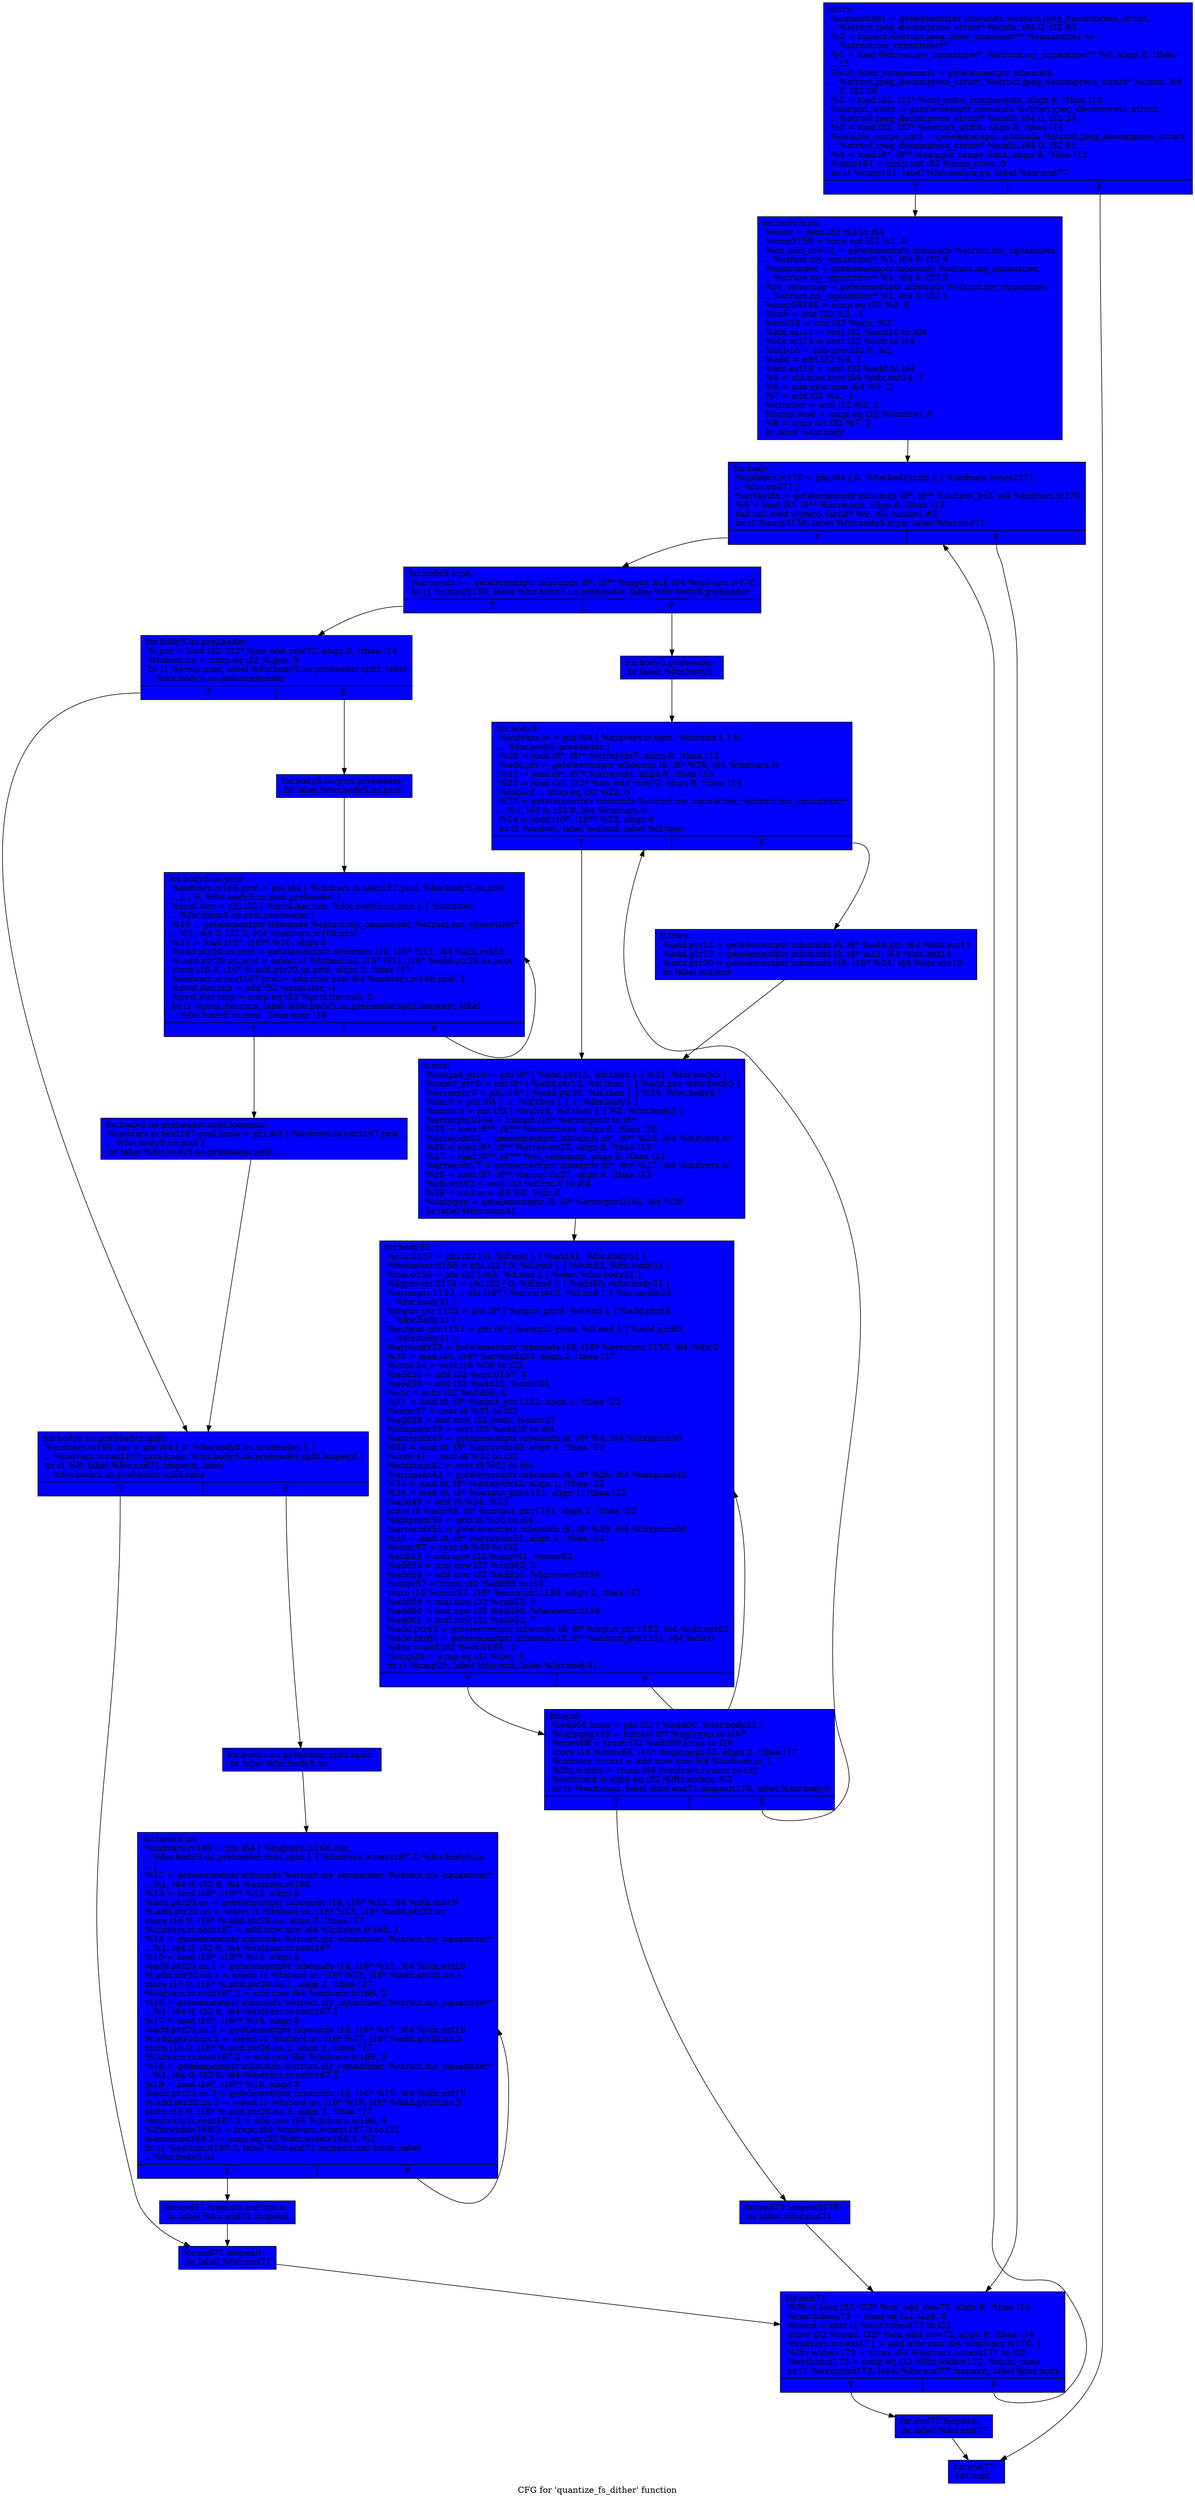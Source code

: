 digraph "CFG for 'quantize_fs_dither' function" {
	label="CFG for 'quantize_fs_dither' function";

	Node0x6a4aca0 [shape=record, style = filled, fillcolor = blue, label="{entry:\l  %cquantize1 = getelementptr inbounds %struct.jpeg_decompress_struct,\l... %struct.jpeg_decompress_struct* %cinfo, i64 0, i32 83\l  %0 = bitcast %struct.jpeg_color_quantizer** %cquantize1 to\l... %struct.my_cquantizer**\l  %1 = load %struct.my_cquantizer*, %struct.my_cquantizer** %0, align 8, !tbaa\l... !2\l  %out_color_components = getelementptr inbounds\l... %struct.jpeg_decompress_struct, %struct.jpeg_decompress_struct* %cinfo, i64\l... 0, i32 28\l  %2 = load i32, i32* %out_color_components, align 8, !tbaa !10\l  %output_width = getelementptr inbounds %struct.jpeg_decompress_struct,\l... %struct.jpeg_decompress_struct* %cinfo, i64 0, i32 26\l  %3 = load i32, i32* %output_width, align 8, !tbaa !11\l  %sample_range_limit = getelementptr inbounds %struct.jpeg_decompress_struct,\l... %struct.jpeg_decompress_struct* %cinfo, i64 0, i32 61\l  %4 = load i8*, i8** %sample_range_limit, align 8, !tbaa !12\l  %cmp161 = icmp sgt i32 %num_rows, 0\l  br i1 %cmp161, label %for.body.lr.ph, label %for.end77\l|{<s0>T|<s1>F}}"];
	Node0x6a4aca0:s0 -> Node0x6a4acf0;
	Node0x6a4aca0:s1 -> Node0x6a76a30;
	Node0x6a4acf0 [shape=record, style = filled, fillcolor = blue, label="{for.body.lr.ph:                                   \l  %conv = zext i32 %3 to i64\l  %cmp3159 = icmp sgt i32 %2, 0\l  %on_odd_row72 = getelementptr inbounds %struct.my_cquantizer,\l... %struct.my_cquantizer* %1, i64 0, i32 9\l  %colorindex = getelementptr inbounds %struct.my_cquantizer,\l... %struct.my_cquantizer* %1, i64 0, i32 3\l  %sv_colormap = getelementptr inbounds %struct.my_cquantizer,\l... %struct.my_cquantizer* %1, i64 0, i32 1\l  %cmp29150 = icmp eq i32 %3, 0\l  %sub = add i32 %3, -1\l  %mul10 = mul i32 %sub, %2\l  %idx.ext11 = zext i32 %mul10 to i64\l  %idx.ext14 = zext i32 %sub to i64\l  %sub16 = sub nsw i32 0, %2\l  %add = add i32 %3, 1\l  %idx.ext19 = zext i32 %add to i64\l  %5 = shl nuw nsw i64 %idx.ext14, 1\l  %6 = add nuw nsw i64 %5, 2\l  %7 = add i32 %2, -1\l  %xtraiter = and i32 %2, 3\l  %lcmp.mod = icmp eq i32 %xtraiter, 0\l  %8 = icmp ult i32 %7, 3\l  br label %for.body\l}"];
	Node0x6a4acf0 -> Node0x6a72920;
	Node0x6a72920 [shape=record, style = filled, fillcolor = blue, label="{for.body:                                         \l  %indvars.iv170 = phi i64 [ 0, %for.body.lr.ph ], [ %indvars.iv.next171,\l... %for.end71 ]\l  %arrayidx = getelementptr inbounds i8*, i8** %output_buf, i64 %indvars.iv170\l  %9 = load i8*, i8** %arrayidx, align 8, !tbaa !13\l  tail call void @jzero_far(i8* %9, i64 %conv) #5\l  br i1 %cmp3159, label %for.body5.lr.ph, label %for.end71\l|{<s0>T|<s1>F}}"];
	Node0x6a72920:s0 -> Node0x6a77ef0;
	Node0x6a72920:s1 -> Node0x6a77af0;
	Node0x6a77ef0 [shape=record, style = filled, fillcolor = blue, label="{for.body5.lr.ph:                                  \l  %arrayidx7 = getelementptr inbounds i8*, i8** %input_buf, i64 %indvars.iv170\l  br i1 %cmp29150, label %for.body5.us.preheader, label %for.body5.preheader\l|{<s0>T|<s1>F}}"];
	Node0x6a77ef0:s0 -> Node0x6a78150;
	Node0x6a77ef0:s1 -> Node0x6a781d0;
	Node0x6a781d0 [shape=record, style = filled, fillcolor = blue, label="{for.body5.preheader:                              \l  br label %for.body5\l}"];
	Node0x6a781d0 -> Node0x6a78340;
	Node0x6a78150 [shape=record, style = filled, fillcolor = blue, label="{for.body5.us.preheader:                           \l  %.pre = load i32, i32* %on_odd_row72, align 8, !tbaa !14\l  %tobool.us = icmp eq i32 %.pre, 0\l  br i1 %lcmp.mod, label %for.body5.us.preheader.split, label\l... %for.body5.us.prol.preheader\l|{<s0>T|<s1>F}}"];
	Node0x6a78150:s0 -> Node0x6a78b10;
	Node0x6a78150:s1 -> Node0x6a78c30;
	Node0x6a78c30 [shape=record, style = filled, fillcolor = blue, label="{for.body5.us.prol.preheader:                      \l  br label %for.body5.us.prol\l}"];
	Node0x6a78c30 -> Node0x6a78de0;
	Node0x6a78de0 [shape=record, style = filled, fillcolor = blue, label="{for.body5.us.prol:                                \l  %indvars.iv166.prol = phi i64 [ %indvars.iv.next167.prol, %for.body5.us.prol\l... ], [ 0, %for.body5.us.prol.preheader ]\l  %prol.iter = phi i32 [ %prol.iter.sub, %for.body5.us.prol ], [ %xtraiter,\l... %for.body5.us.prol.preheader ]\l  %10 = getelementptr inbounds %struct.my_cquantizer, %struct.my_cquantizer*\l... %1, i64 0, i32 8, i64 %indvars.iv166.prol\l  %11 = load i16*, i16** %10, align 8\l  %add.ptr20.us.prol = getelementptr inbounds i16, i16* %11, i64 %idx.ext19\l  %.add.ptr20.us.prol = select i1 %tobool.us, i16* %11, i16* %add.ptr20.us.prol\l  store i16 0, i16* %.add.ptr20.us.prol, align 2, !tbaa !17\l  %indvars.iv.next167.prol = add nuw nsw i64 %indvars.iv166.prol, 1\l  %prol.iter.sub = add i32 %prol.iter, -1\l  %prol.iter.cmp = icmp eq i32 %prol.iter.sub, 0\l  br i1 %prol.iter.cmp, label %for.body5.us.preheader.split.loopexit, label\l... %for.body5.us.prol, !llvm.loop !18\l|{<s0>T|<s1>F}}"];
	Node0x6a78de0:s0 -> Node0x6a79800;
	Node0x6a78de0:s1 -> Node0x6a78de0;
	Node0x6a79800 [shape=record, style = filled, fillcolor = blue, label="{for.body5.us.preheader.split.loopexit:            \l  %indvars.iv.next167.prol.lcssa = phi i64 [ %indvars.iv.next167.prol,\l... %for.body5.us.prol ]\l  br label %for.body5.us.preheader.split\l}"];
	Node0x6a79800 -> Node0x6a78b10;
	Node0x6a78b10 [shape=record, style = filled, fillcolor = blue, label="{for.body5.us.preheader.split:                     \l  %indvars.iv166.unr = phi i64 [ 0, %for.body5.us.preheader ], [\l... %indvars.iv.next167.prol.lcssa, %for.body5.us.preheader.split.loopexit ]\l  br i1 %8, label %for.end71.loopexit, label\l... %for.body5.us.preheader.split.split\l|{<s0>T|<s1>F}}"];
	Node0x6a78b10:s0 -> Node0x6a775f0;
	Node0x6a78b10:s1 -> Node0x6a79e70;
	Node0x6a79e70 [shape=record, style = filled, fillcolor = blue, label="{for.body5.us.preheader.split.split:               \l  br label %for.body5.us\l}"];
	Node0x6a79e70 -> Node0x6a7a020;
	Node0x6a7a020 [shape=record, style = filled, fillcolor = blue, label="{for.body5.us:                                     \l  %indvars.iv166 = phi i64 [ %indvars.iv166.unr,\l... %for.body5.us.preheader.split.split ], [ %indvars.iv.next167.3, %for.body5.us\l... ]\l  %12 = getelementptr inbounds %struct.my_cquantizer, %struct.my_cquantizer*\l... %1, i64 0, i32 8, i64 %indvars.iv166\l  %13 = load i16*, i16** %12, align 8\l  %add.ptr20.us = getelementptr inbounds i16, i16* %13, i64 %idx.ext19\l  %.add.ptr20.us = select i1 %tobool.us, i16* %13, i16* %add.ptr20.us\l  store i16 0, i16* %.add.ptr20.us, align 2, !tbaa !17\l  %indvars.iv.next167 = add nuw nsw i64 %indvars.iv166, 1\l  %14 = getelementptr inbounds %struct.my_cquantizer, %struct.my_cquantizer*\l... %1, i64 0, i32 8, i64 %indvars.iv.next167\l  %15 = load i16*, i16** %14, align 8\l  %add.ptr20.us.1 = getelementptr inbounds i16, i16* %15, i64 %idx.ext19\l  %.add.ptr20.us.1 = select i1 %tobool.us, i16* %15, i16* %add.ptr20.us.1\l  store i16 0, i16* %.add.ptr20.us.1, align 2, !tbaa !17\l  %indvars.iv.next167.1 = add nsw i64 %indvars.iv166, 2\l  %16 = getelementptr inbounds %struct.my_cquantizer, %struct.my_cquantizer*\l... %1, i64 0, i32 8, i64 %indvars.iv.next167.1\l  %17 = load i16*, i16** %16, align 8\l  %add.ptr20.us.2 = getelementptr inbounds i16, i16* %17, i64 %idx.ext19\l  %.add.ptr20.us.2 = select i1 %tobool.us, i16* %17, i16* %add.ptr20.us.2\l  store i16 0, i16* %.add.ptr20.us.2, align 2, !tbaa !17\l  %indvars.iv.next167.2 = add nsw i64 %indvars.iv166, 3\l  %18 = getelementptr inbounds %struct.my_cquantizer, %struct.my_cquantizer*\l... %1, i64 0, i32 8, i64 %indvars.iv.next167.2\l  %19 = load i16*, i16** %18, align 8\l  %add.ptr20.us.3 = getelementptr inbounds i16, i16* %19, i64 %idx.ext19\l  %.add.ptr20.us.3 = select i1 %tobool.us, i16* %19, i16* %add.ptr20.us.3\l  store i16 0, i16* %.add.ptr20.us.3, align 2, !tbaa !17\l  %indvars.iv.next167.3 = add nsw i64 %indvars.iv166, 4\l  %lftr.wideiv168.3 = trunc i64 %indvars.iv.next167.3 to i32\l  %exitcond169.3 = icmp eq i32 %lftr.wideiv168.3, %2\l  br i1 %exitcond169.3, label %for.end71.loopexit.unr-lcssa, label\l... %for.body5.us\l|{<s0>T|<s1>F}}"];
	Node0x6a7a020:s0 -> Node0x6a7b890;
	Node0x6a7a020:s1 -> Node0x6a7a020;
	Node0x6a78340 [shape=record, style = filled, fillcolor = blue, label="{for.body5:                                        \l  %indvars.iv = phi i64 [ %indvars.iv.next, %for.end ], [ 0,\l... %for.body5.preheader ]\l  %20 = load i8*, i8** %arrayidx7, align 8, !tbaa !13\l  %add.ptr = getelementptr inbounds i8, i8* %20, i64 %indvars.iv\l  %21 = load i8*, i8** %arrayidx, align 8, !tbaa !13\l  %22 = load i32, i32* %on_odd_row72, align 8, !tbaa !14\l  %tobool = icmp eq i32 %22, 0\l  %23 = getelementptr inbounds %struct.my_cquantizer, %struct.my_cquantizer*\l... %1, i64 0, i32 8, i64 %indvars.iv\l  %24 = load i16*, i16** %23, align 8\l  br i1 %tobool, label %if.end, label %if.then\l|{<s0>T|<s1>F}}"];
	Node0x6a78340:s0 -> Node0x6a7bf30;
	Node0x6a78340:s1 -> Node0x6a7c000;
	Node0x6a7c000 [shape=record, style = filled, fillcolor = blue, label="{if.then:                                          \l  %add.ptr12 = getelementptr inbounds i8, i8* %add.ptr, i64 %idx.ext11\l  %add.ptr15 = getelementptr inbounds i8, i8* %21, i64 %idx.ext14\l  %add.ptr20 = getelementptr inbounds i16, i16* %24, i64 %idx.ext19\l  br label %if.end\l}"];
	Node0x6a7c000 -> Node0x6a7bf30;
	Node0x6a7bf30 [shape=record, style = filled, fillcolor = blue, label="{if.end:                                           \l  %output_ptr.0 = phi i8* [ %add.ptr15, %if.then ], [ %21, %for.body5 ]\l  %input_ptr.0 = phi i8* [ %add.ptr12, %if.then ], [ %add.ptr, %for.body5 ]\l  %errorptr.0 = phi i16* [ %add.ptr20, %if.then ], [ %24, %for.body5 ]\l  %dir.0 = phi i64 [ -1, %if.then ], [ 1, %for.body5 ]\l  %dirnc.0 = phi i32 [ %sub16, %if.then ], [ %2, %for.body5 ]\l  %errorptr.0164 = bitcast i16* %errorptr.0 to i8*\l  %25 = load i8**, i8*** %colorindex, align 8, !tbaa !20\l  %arrayidx25 = getelementptr inbounds i8*, i8** %25, i64 %indvars.iv\l  %26 = load i8*, i8** %arrayidx25, align 8, !tbaa !13\l  %27 = load i8**, i8*** %sv_colormap, align 8, !tbaa !21\l  %arrayidx27 = getelementptr inbounds i8*, i8** %27, i64 %indvars.iv\l  %28 = load i8*, i8** %arrayidx27, align 8, !tbaa !13\l  %idx.ext62 = sext i32 %dirnc.0 to i64\l  %29 = mul nsw i64 %6, %dir.0\l  %uglygep = getelementptr i8, i8* %errorptr.0164, i64 %29\l  br label %for.body31\l}"];
	Node0x6a7bf30 -> Node0x6a7ccd0;
	Node0x6a7ccd0 [shape=record, style = filled, fillcolor = blue, label="{for.body31:                                       \l  %cur.0157 = phi i32 [ 0, %if.end ], [ %add61, %for.body31 ]\l  %belowerr.0156 = phi i32 [ 0, %if.end ], [ %sub53, %for.body31 ]\l  %col.0155 = phi i32 [ %3, %if.end ], [ %dec, %for.body31 ]\l  %bpreverr.0154 = phi i32 [ 0, %if.end ], [ %add60, %for.body31 ]\l  %errorptr.1153 = phi i16* [ %errorptr.0, %if.end ], [ %arrayidx33,\l... %for.body31 ]\l  %input_ptr.1152 = phi i8* [ %input_ptr.0, %if.end ], [ %add.ptr63,\l... %for.body31 ]\l  %output_ptr.1151 = phi i8* [ %output_ptr.0, %if.end ], [ %add.ptr65,\l... %for.body31 ]\l  %arrayidx33 = getelementptr inbounds i16, i16* %errorptr.1153, i64 %dir.0\l  %30 = load i16, i16* %arrayidx33, align 2, !tbaa !17\l  %conv34 = sext i16 %30 to i32\l  %add35 = add i32 %cur.0157, 8\l  %add36 = add i32 %add35, %conv34\l  %shr = ashr i32 %add36, 4\l  %31 = load i8, i8* %input_ptr.1152, align 1, !tbaa !22\l  %conv37 = zext i8 %31 to i32\l  %add38 = add nsw i32 %shr, %conv37\l  %idxprom39 = sext i32 %add38 to i64\l  %arrayidx40 = getelementptr inbounds i8, i8* %4, i64 %idxprom39\l  %32 = load i8, i8* %arrayidx40, align 1, !tbaa !22\l  %conv41 = zext i8 %32 to i32\l  %idxprom42 = zext i8 %32 to i64\l  %arrayidx43 = getelementptr inbounds i8, i8* %26, i64 %idxprom42\l  %33 = load i8, i8* %arrayidx43, align 1, !tbaa !22\l  %34 = load i8, i8* %output_ptr.1151, align 1, !tbaa !22\l  %add48 = add i8 %34, %33\l  store i8 %add48, i8* %output_ptr.1151, align 1, !tbaa !22\l  %idxprom50 = zext i8 %33 to i64\l  %arrayidx51 = getelementptr inbounds i8, i8* %28, i64 %idxprom50\l  %35 = load i8, i8* %arrayidx51, align 1, !tbaa !22\l  %conv52 = zext i8 %35 to i32\l  %sub53 = sub nsw i32 %conv41, %conv52\l  %add55 = mul nsw i32 %sub53, 3\l  %add56 = add nsw i32 %add55, %bpreverr.0154\l  %conv57 = trunc i32 %add56 to i16\l  store i16 %conv57, i16* %errorptr.1153, align 2, !tbaa !17\l  %add59 = mul nsw i32 %sub53, 5\l  %add60 = add nsw i32 %add59, %belowerr.0156\l  %add61 = mul nsw i32 %sub53, 7\l  %add.ptr63 = getelementptr inbounds i8, i8* %input_ptr.1152, i64 %idx.ext62\l  %add.ptr65 = getelementptr inbounds i8, i8* %output_ptr.1151, i64 %dir.0\l  %dec = add i32 %col.0155, -1\l  %cmp29 = icmp eq i32 %dec, 0\l  br i1 %cmp29, label %for.end, label %for.body31\l|{<s0>T|<s1>F}}"];
	Node0x6a7ccd0:s0 -> Node0x6a7ba40;
	Node0x6a7ccd0:s1 -> Node0x6a7ccd0;
	Node0x6a7ba40 [shape=record, style = filled, fillcolor = blue, label="{for.end:                                          \l  %add60.lcssa = phi i32 [ %add60, %for.body31 ]\l  %uglygep165 = bitcast i8* %uglygep to i16*\l  %conv68 = trunc i32 %add60.lcssa to i16\l  store i16 %conv68, i16* %uglygep165, align 2, !tbaa !17\l  %indvars.iv.next = add nuw nsw i64 %indvars.iv, 1\l  %lftr.wideiv = trunc i64 %indvars.iv.next to i32\l  %exitcond = icmp eq i32 %lftr.wideiv, %2\l  br i1 %exitcond, label %for.end71.loopexit176, label %for.body5\l|{<s0>T|<s1>F}}"];
	Node0x6a7ba40:s0 -> Node0x6a7f5d0;
	Node0x6a7ba40:s1 -> Node0x6a78340;
	Node0x6a7b890 [shape=record, style = filled, fillcolor = blue, label="{for.end71.loopexit.unr-lcssa:                     \l  br label %for.end71.loopexit\l}"];
	Node0x6a7b890 -> Node0x6a775f0;
	Node0x6a775f0 [shape=record, style = filled, fillcolor = blue, label="{for.end71.loopexit:                               \l  br label %for.end71\l}"];
	Node0x6a775f0 -> Node0x6a77af0;
	Node0x6a7f5d0 [shape=record, style = filled, fillcolor = blue, label="{for.end71.loopexit176:                            \l  br label %for.end71\l}"];
	Node0x6a7f5d0 -> Node0x6a77af0;
	Node0x6a77af0 [shape=record, style = filled, fillcolor = blue, label="{for.end71:                                        \l  %36 = load i32, i32* %on_odd_row72, align 8, !tbaa !14\l  %not.tobool73 = icmp eq i32 %36, 0\l  %cond = zext i1 %not.tobool73 to i32\l  store i32 %cond, i32* %on_odd_row72, align 8, !tbaa !14\l  %indvars.iv.next171 = add nuw nsw i64 %indvars.iv170, 1\l  %lftr.wideiv172 = trunc i64 %indvars.iv.next171 to i32\l  %exitcond173 = icmp eq i32 %lftr.wideiv172, %num_rows\l  br i1 %exitcond173, label %for.end77.loopexit, label %for.body\l|{<s0>T|<s1>F}}"];
	Node0x6a77af0:s0 -> Node0x6a7f990;
	Node0x6a77af0:s1 -> Node0x6a72920;
	Node0x6a7f990 [shape=record, style = filled, fillcolor = blue, label="{for.end77.loopexit:                               \l  br label %for.end77\l}"];
	Node0x6a7f990 -> Node0x6a76a30;
	Node0x6a76a30 [shape=record, style = filled, fillcolor = blue, label="{for.end77:                                        \l  ret void\l}"];
}
